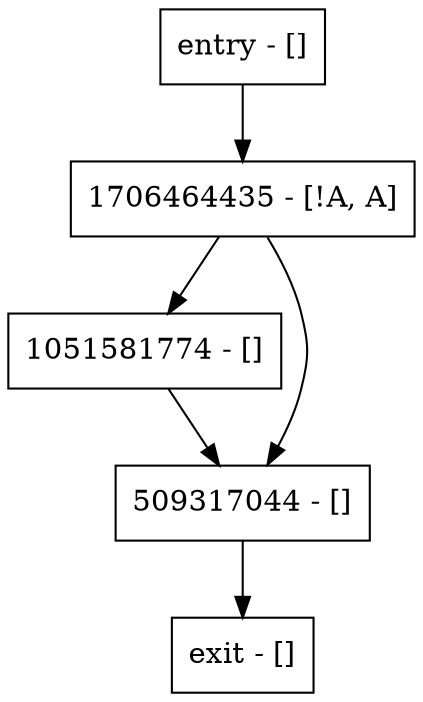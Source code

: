 digraph foo {
node [shape=record];
entry [label="entry - []"];
exit [label="exit - []"];
1051581774 [label="1051581774 - []"];
1706464435 [label="1706464435 - [!A, A]"];
509317044 [label="509317044 - []"];
entry;
exit;
entry -> 1706464435;
1051581774 -> 509317044;
1706464435 -> 1051581774;
1706464435 -> 509317044;
509317044 -> exit;
}
